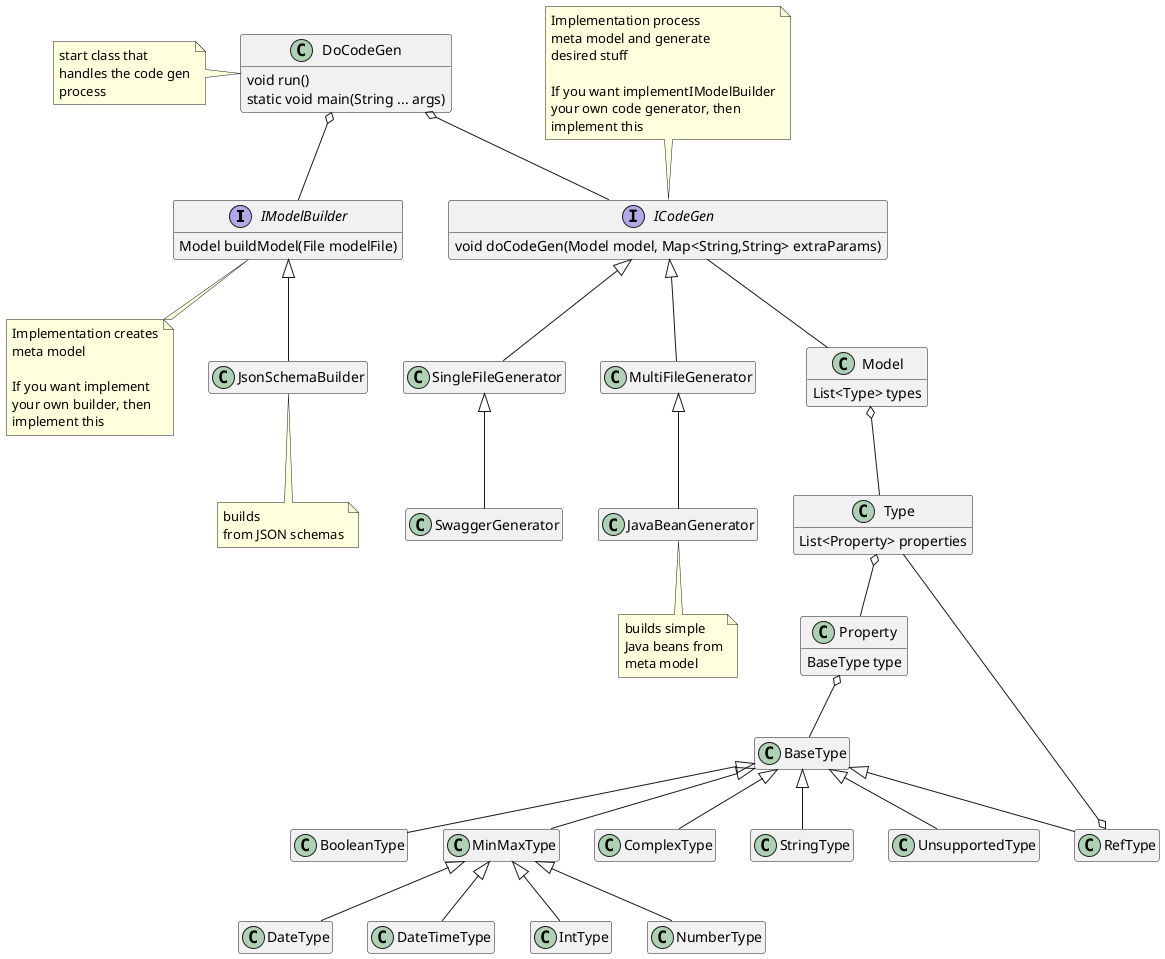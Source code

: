 @startuml
hide empty members

interface IModelBuilder {
    Model buildModel(File modelFile)
}

note bottom of IModelBuilder
    Implementation creates
    meta model

    If you want implement
    your own builder, then
    implement this
end note

interface ICodeGen {
    void doCodeGen(Model model, Map<String,String> extraParams)
}

note top of ICodeGen
    Implementation process
    meta model and generate
    desired stuff

    If you want implementIModelBuilder
    your own code generator, then
    implement this
end note


class DoCodeGen {
    void run()
    static void main(String ... args)
}

class JsonSchemaBuilder
class SingleFileGenerator
class MultiFileGenerator
class JavaBeanGenerator

note left of DoCodeGen
    start class that
    handles the code gen
    process
end note

note bottom of JsonSchemaBuilder
    builds
    from JSON schemas
end note

note bottom of JavaBeanGenerator
    builds simple
    Java beans from
    meta model
end note

DoCodeGen o-- IModelBuilder
DoCodeGen o-- ICodeGen

IModelBuilder <|-- JsonSchemaBuilder
ICodeGen <|-- MultiFileGenerator
ICodeGen <|-- SingleFileGenerator

MultiFileGenerator <|-- JavaBeanGenerator
SingleFileGenerator <|-- SwaggerGenerator
class Model {
    List<Type> types
}

class Type {
    List<Property> properties
}

class Property {
    BaseType type
}

BaseType <|-- BooleanType
BaseType <|-- MinMaxType
BaseType <|-- ComplexType
MinMaxType <|-- DateType
MinMaxType <|-- DateTimeType
MinMaxType <|-- IntType
MinMaxType <|-- NumberType
BaseType <|-- RefType
BaseType <|-- StringType
BaseType <|-- UnsupportedType

Property o-- BaseType
Type o-- Property
Model o-- Type

RefType o-- Type
ICodeGen -- Model

@enduml
